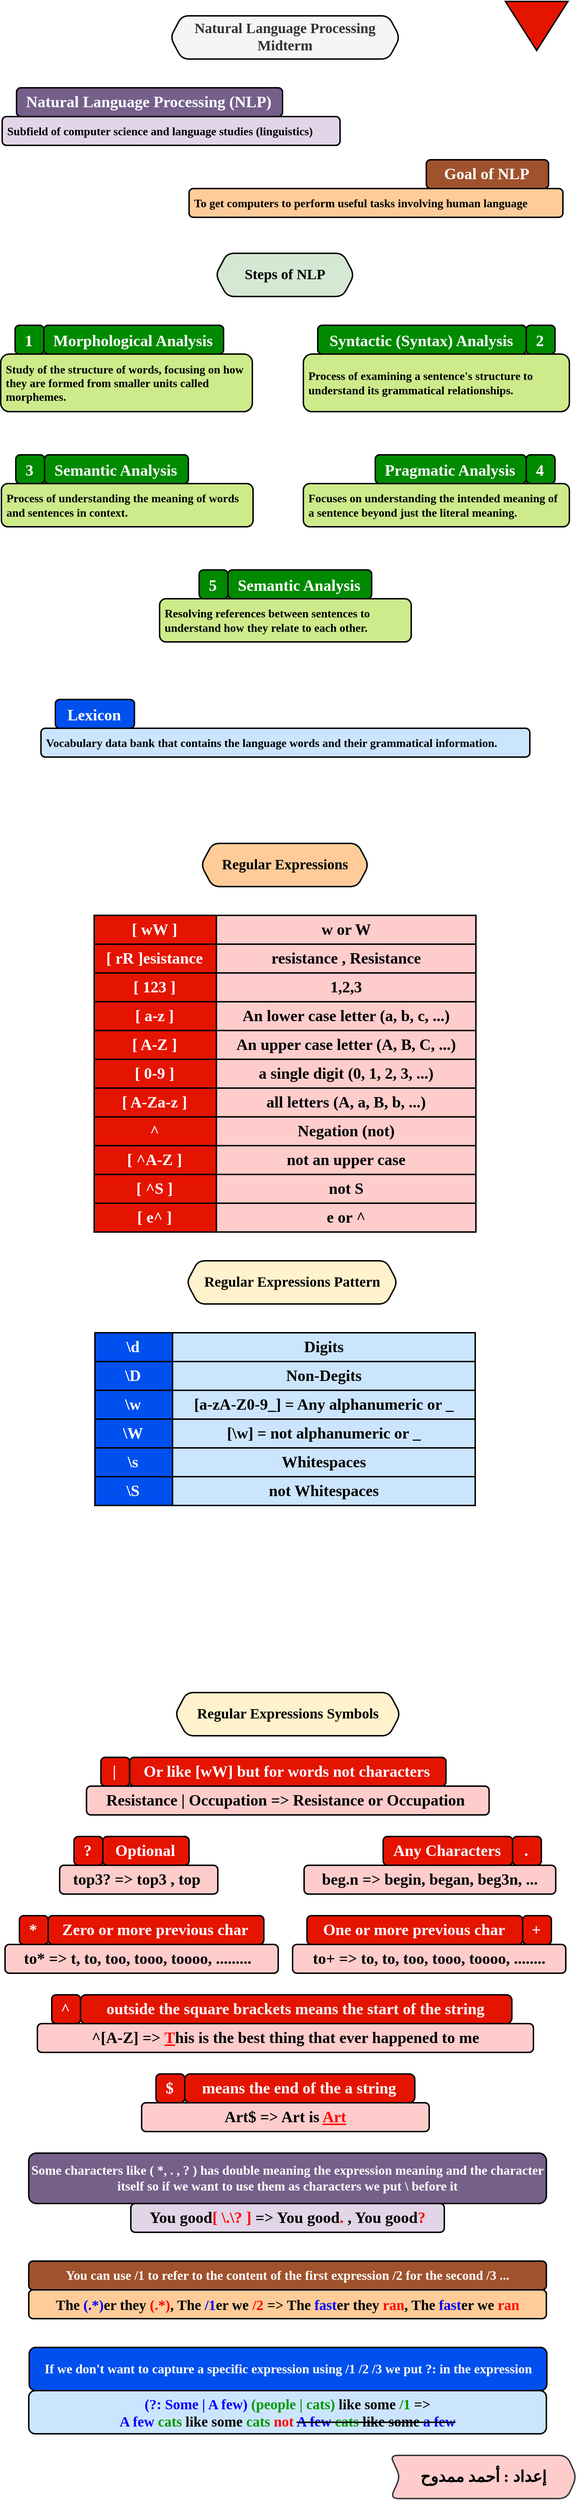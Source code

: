 <mxfile version="24.7.5">
  <diagram name="Page-1" id="H2CSAKvtktDG9g0-fRVA">
    <mxGraphModel dx="1050" dy="638" grid="1" gridSize="10" guides="1" tooltips="1" connect="1" arrows="1" fold="1" page="1" pageScale="1" pageWidth="827" pageHeight="1169" math="1" shadow="0">
      <root>
        <mxCell id="0" />
        <mxCell id="1" parent="0" />
        <mxCell id="0LFpcwXQzsJV74NRomSd-1" value="" style="triangle;whiteSpace=wrap;html=1;dashed=0;direction=south;fillColor=#e51400;fontColor=#ffffff;strokeColor=#000000;strokeWidth=2;fontFamily=Kufam;fontSource=https%3A%2F%2Ffonts.googleapis.com%2Fcss%3Ffamily%3DKufam;verticalAlign=top;spacingTop=5;fontStyle=1;fontSize=16;" parent="1" vertex="1">
          <mxGeometry x="720" y="20" width="87" height="68.13" as="geometry" />
        </mxCell>
        <mxCell id="0LFpcwXQzsJV74NRomSd-2" value="Natural Language Processing Midterm" style="shape=hexagon;perimeter=hexagonPerimeter2;whiteSpace=wrap;fixedSize=1;size=16;fillColor=#f5f5f5;strokeColor=#000000;fontFamily=ADLaM Display;fontSize=20;strokeWidth=2;align=center;spacingLeft=0;spacingBottom=5;fillStyle=hachure;fontStyle=1;rounded=1;fontSource=https%3A%2F%2Ffonts.googleapis.com%2Fcss%3Ffamily%3DADLaM%2BDisplay;fontColor=#333333;" parent="1" vertex="1">
          <mxGeometry x="254" y="40" width="319.32" height="60" as="geometry" />
        </mxCell>
        <mxCell id="0LFpcwXQzsJV74NRomSd-37" value="" style="group" parent="1" vertex="1" connectable="0">
          <mxGeometry x="20" y="140" width="470" height="80" as="geometry" />
        </mxCell>
        <mxCell id="0LFpcwXQzsJV74NRomSd-38" value="Subfield of computer science and language studies (linguistics)" style="rounded=1;whiteSpace=wrap;html=1;hachureGap=4;fontFamily=Mina;strokeWidth=2;fillColor=#e1d5e7;strokeColor=#000000;fontSize=16;fontStyle=1;labelBorderColor=none;textShadow=0;labelBackgroundColor=none;align=left;spacing=7;verticalAlign=middle;" parent="0LFpcwXQzsJV74NRomSd-37" vertex="1">
          <mxGeometry y="40" width="470" height="40" as="geometry" />
        </mxCell>
        <mxCell id="0LFpcwXQzsJV74NRomSd-39" value="Natural Language Processing (NLP)" style="rounded=1;whiteSpace=wrap;html=1;hachureGap=4;fontFamily=Mina;strokeWidth=2;fillColor=#76608a;strokeColor=#000000;fontSize=22;fontStyle=1;labelBorderColor=none;textShadow=0;labelBackgroundColor=none;align=center;spacing=5;verticalAlign=middle;spacingTop=0;spacingRight=2;fontColor=#ffffff;container=0;" parent="0LFpcwXQzsJV74NRomSd-37" vertex="1">
          <mxGeometry x="20" width="370" height="40" as="geometry" />
        </mxCell>
        <mxCell id="0LFpcwXQzsJV74NRomSd-43" value="" style="group;flipH=1;" parent="1" vertex="1" connectable="0">
          <mxGeometry x="280" y="240" width="520" height="80" as="geometry" />
        </mxCell>
        <mxCell id="0LFpcwXQzsJV74NRomSd-44" value="To get computers to perform useful tasks involving human language" style="rounded=1;whiteSpace=wrap;html=1;hachureGap=4;fontFamily=Mina;strokeWidth=2;fillColor=#ffcc99;strokeColor=#000000;fontSize=16;fontStyle=1;labelBorderColor=none;textShadow=0;labelBackgroundColor=none;align=left;spacing=7;verticalAlign=middle;" parent="0LFpcwXQzsJV74NRomSd-43" vertex="1">
          <mxGeometry y="40" width="520" height="40" as="geometry" />
        </mxCell>
        <mxCell id="0LFpcwXQzsJV74NRomSd-45" value="Goal of NLP" style="rounded=1;whiteSpace=wrap;html=1;hachureGap=4;fontFamily=Mina;strokeWidth=2;fillColor=#a0522d;strokeColor=#000000;fontSize=22;fontStyle=1;labelBorderColor=none;textShadow=0;labelBackgroundColor=none;align=center;spacing=5;verticalAlign=middle;spacingTop=0;spacingRight=2;fontColor=#ffffff;container=0;" parent="0LFpcwXQzsJV74NRomSd-43" vertex="1">
          <mxGeometry x="330" width="170" height="40" as="geometry" />
        </mxCell>
        <mxCell id="0LFpcwXQzsJV74NRomSd-46" value="Steps of NLP" style="shape=hexagon;perimeter=hexagonPerimeter2;whiteSpace=wrap;fixedSize=1;size=16;fillColor=#d5e8d4;strokeColor=#000000;fontFamily=ADLaM Display;fontSize=20;strokeWidth=2;align=center;spacingLeft=0;spacingBottom=5;fillStyle=hachure;fontStyle=1;rounded=1;fontSource=https%3A%2F%2Ffonts.googleapis.com%2Fcss%3Ffamily%3DADLaM%2BDisplay;" parent="1" vertex="1">
          <mxGeometry x="317" y="370" width="192.68" height="60" as="geometry" />
        </mxCell>
        <mxCell id="0LFpcwXQzsJV74NRomSd-47" value="}{" style="group" parent="1" vertex="1" connectable="0">
          <mxGeometry x="18" y="470" width="350" height="120" as="geometry" />
        </mxCell>
        <mxCell id="0LFpcwXQzsJV74NRomSd-48" value="Study of the structure of words, focusing on how they are formed from smaller units called morphemes." style="rounded=1;whiteSpace=wrap;html=1;hachureGap=4;fontFamily=Mina;strokeWidth=2;fillColor=#cdeb8b;strokeColor=#000000;fontSize=16;fontStyle=1;labelBorderColor=none;textShadow=0;labelBackgroundColor=none;align=left;spacing=7;verticalAlign=middle;" parent="0LFpcwXQzsJV74NRomSd-47" vertex="1">
          <mxGeometry y="40" width="350" height="80" as="geometry" />
        </mxCell>
        <mxCell id="0LFpcwXQzsJV74NRomSd-49" value="1" style="rounded=1;whiteSpace=wrap;html=1;hachureGap=4;fontFamily=Mina;strokeWidth=2;fillColor=#008a00;strokeColor=#000000;fontSize=22;fontStyle=1;labelBorderColor=none;textShadow=0;labelBackgroundColor=none;align=center;spacing=5;verticalAlign=middle;spacingTop=3;spacingRight=2;fontColor=#ffffff;container=0;" parent="0LFpcwXQzsJV74NRomSd-47" vertex="1">
          <mxGeometry x="20" width="40" height="40" as="geometry" />
        </mxCell>
        <mxCell id="0LFpcwXQzsJV74NRomSd-50" value="Morphological Analysis" style="rounded=1;whiteSpace=wrap;html=1;hachureGap=4;fontFamily=Mina;strokeWidth=2;fillColor=#008a00;strokeColor=#000000;fontSize=22;fontStyle=1;labelBorderColor=none;textShadow=0;labelBackgroundColor=none;align=center;spacing=5;verticalAlign=middle;spacingTop=3;spacingRight=2;fontColor=#ffffff;container=0;" parent="0LFpcwXQzsJV74NRomSd-47" vertex="1">
          <mxGeometry x="60" width="250" height="40" as="geometry" />
        </mxCell>
        <mxCell id="0LFpcwXQzsJV74NRomSd-52" value="" style="group;flipH=1;" parent="1" vertex="1" connectable="0">
          <mxGeometry x="439" y="470" width="370" height="120" as="geometry" />
        </mxCell>
        <mxCell id="0LFpcwXQzsJV74NRomSd-53" value="Process of examining a sentence&#39;s structure to understand its grammatical relationships." style="rounded=1;whiteSpace=wrap;html=1;hachureGap=4;fontFamily=Mina;strokeWidth=2;fillColor=#cdeb8b;strokeColor=#000000;fontSize=16;fontStyle=1;labelBorderColor=none;textShadow=0;labelBackgroundColor=none;align=left;spacing=7;verticalAlign=middle;" parent="0LFpcwXQzsJV74NRomSd-52" vertex="1">
          <mxGeometry y="40" width="370" height="80" as="geometry" />
        </mxCell>
        <mxCell id="0LFpcwXQzsJV74NRomSd-54" value="2" style="rounded=1;whiteSpace=wrap;html=1;hachureGap=4;fontFamily=Mina;strokeWidth=2;fillColor=#008a00;strokeColor=#000000;fontSize=22;fontStyle=1;labelBorderColor=none;textShadow=0;labelBackgroundColor=none;align=center;spacing=5;verticalAlign=middle;spacingTop=3;spacingRight=2;fontColor=#ffffff;container=0;" parent="0LFpcwXQzsJV74NRomSd-52" vertex="1">
          <mxGeometry x="310" width="40" height="40" as="geometry" />
        </mxCell>
        <mxCell id="0LFpcwXQzsJV74NRomSd-55" value="Syntactic (Syntax) Analysis" style="rounded=1;whiteSpace=wrap;html=1;hachureGap=4;fontFamily=Mina;strokeWidth=2;fillColor=#008a00;strokeColor=#000000;fontSize=22;fontStyle=1;labelBorderColor=none;textShadow=0;labelBackgroundColor=none;align=center;spacing=5;verticalAlign=middle;spacingTop=3;spacingRight=2;fontColor=#ffffff;container=0;" parent="0LFpcwXQzsJV74NRomSd-52" vertex="1">
          <mxGeometry x="20" width="290" height="40" as="geometry" />
        </mxCell>
        <mxCell id="0LFpcwXQzsJV74NRomSd-59" value="" style="group" parent="1" vertex="1" connectable="0">
          <mxGeometry x="74" y="990" width="680" height="80" as="geometry" />
        </mxCell>
        <mxCell id="0LFpcwXQzsJV74NRomSd-60" value="Vocabulary data bank that contains the language words and their grammatical information." style="rounded=1;whiteSpace=wrap;html=1;hachureGap=4;fontFamily=Mina;strokeWidth=2;fillColor=#cce5ff;strokeColor=#000000;fontSize=16;fontStyle=1;labelBorderColor=none;textShadow=0;labelBackgroundColor=none;align=left;spacing=7;verticalAlign=middle;" parent="0LFpcwXQzsJV74NRomSd-59" vertex="1">
          <mxGeometry y="40" width="680" height="40" as="geometry" />
        </mxCell>
        <mxCell id="0LFpcwXQzsJV74NRomSd-61" value="Lexicon" style="rounded=1;whiteSpace=wrap;html=1;hachureGap=4;fontFamily=Mina;strokeWidth=2;fillColor=#0050ef;strokeColor=#000000;fontSize=22;fontStyle=1;labelBorderColor=none;textShadow=0;labelBackgroundColor=none;align=center;spacing=5;verticalAlign=middle;spacingTop=3;spacingRight=2;fontColor=#ffffff;container=0;" parent="0LFpcwXQzsJV74NRomSd-59" vertex="1">
          <mxGeometry x="20" width="110" height="40" as="geometry" />
        </mxCell>
        <mxCell id="0LFpcwXQzsJV74NRomSd-63" value="Regular Expressions" style="shape=hexagon;perimeter=hexagonPerimeter2;whiteSpace=wrap;fixedSize=1;size=16;fillColor=#ffcc99;strokeColor=#000000;fontFamily=ADLaM Display;fontSize=20;strokeWidth=2;align=center;spacingLeft=0;spacingBottom=5;fillStyle=hachure;fontStyle=1;rounded=1;fontSource=https%3A%2F%2Ffonts.googleapis.com%2Fcss%3Ffamily%3DADLaM%2BDisplay;" parent="1" vertex="1">
          <mxGeometry x="296.68" y="1190" width="233.32" height="60" as="geometry" />
        </mxCell>
        <mxCell id="0LFpcwXQzsJV74NRomSd-114" value="}{" style="group" parent="1" vertex="1" connectable="0">
          <mxGeometry x="19" y="650" width="350" height="100" as="geometry" />
        </mxCell>
        <mxCell id="0LFpcwXQzsJV74NRomSd-115" value="Process of understanding the meaning of words and sentences in context." style="rounded=1;whiteSpace=wrap;html=1;hachureGap=4;fontFamily=Mina;strokeWidth=2;fillColor=#cdeb8b;strokeColor=#000000;fontSize=16;fontStyle=1;labelBorderColor=none;textShadow=0;labelBackgroundColor=none;align=left;spacing=7;verticalAlign=middle;" parent="0LFpcwXQzsJV74NRomSd-114" vertex="1">
          <mxGeometry y="40" width="350" height="60" as="geometry" />
        </mxCell>
        <mxCell id="0LFpcwXQzsJV74NRomSd-116" value="3" style="rounded=1;whiteSpace=wrap;html=1;hachureGap=4;fontFamily=Mina;strokeWidth=2;fillColor=#008a00;strokeColor=#000000;fontSize=22;fontStyle=1;labelBorderColor=none;textShadow=0;labelBackgroundColor=none;align=center;spacing=5;verticalAlign=middle;spacingTop=3;spacingRight=2;fontColor=#ffffff;container=0;" parent="0LFpcwXQzsJV74NRomSd-114" vertex="1">
          <mxGeometry x="20" width="40" height="40" as="geometry" />
        </mxCell>
        <mxCell id="0LFpcwXQzsJV74NRomSd-117" value="Semantic Analysis" style="rounded=1;whiteSpace=wrap;html=1;hachureGap=4;fontFamily=Mina;strokeWidth=2;fillColor=#008a00;strokeColor=#000000;fontSize=22;fontStyle=1;labelBorderColor=none;textShadow=0;labelBackgroundColor=none;align=center;spacing=5;verticalAlign=middle;spacingTop=3;spacingRight=2;fontColor=#ffffff;container=0;" parent="0LFpcwXQzsJV74NRomSd-114" vertex="1">
          <mxGeometry x="60" width="200" height="40" as="geometry" />
        </mxCell>
        <mxCell id="0LFpcwXQzsJV74NRomSd-118" value="" style="group;flipH=1;" parent="1" vertex="1" connectable="0">
          <mxGeometry x="439" y="650" width="370" height="100" as="geometry" />
        </mxCell>
        <mxCell id="0LFpcwXQzsJV74NRomSd-119" value="Focuses on understanding the intended meaning of a sentence beyond just the literal meaning." style="rounded=1;whiteSpace=wrap;html=1;hachureGap=4;fontFamily=Mina;strokeWidth=2;fillColor=#cdeb8b;strokeColor=#000000;fontSize=16;fontStyle=1;labelBorderColor=none;textShadow=0;labelBackgroundColor=none;align=left;spacing=7;verticalAlign=middle;" parent="0LFpcwXQzsJV74NRomSd-118" vertex="1">
          <mxGeometry y="40" width="370" height="60" as="geometry" />
        </mxCell>
        <mxCell id="0LFpcwXQzsJV74NRomSd-120" value="4" style="rounded=1;whiteSpace=wrap;html=1;hachureGap=4;fontFamily=Mina;strokeWidth=2;fillColor=#008a00;strokeColor=#000000;fontSize=22;fontStyle=1;labelBorderColor=none;textShadow=0;labelBackgroundColor=none;align=center;spacing=5;verticalAlign=middle;spacingTop=3;spacingRight=2;fontColor=#ffffff;container=0;" parent="0LFpcwXQzsJV74NRomSd-118" vertex="1">
          <mxGeometry x="310" width="40" height="40" as="geometry" />
        </mxCell>
        <mxCell id="0LFpcwXQzsJV74NRomSd-121" value="Pragmatic Analysis" style="rounded=1;whiteSpace=wrap;html=1;hachureGap=4;fontFamily=Mina;strokeWidth=2;fillColor=#008a00;strokeColor=#000000;fontSize=22;fontStyle=1;labelBorderColor=none;textShadow=0;labelBackgroundColor=none;align=center;spacing=5;verticalAlign=middle;spacingTop=3;spacingRight=2;fontColor=#ffffff;container=0;" parent="0LFpcwXQzsJV74NRomSd-118" vertex="1">
          <mxGeometry x="100" width="210" height="40" as="geometry" />
        </mxCell>
        <mxCell id="0LFpcwXQzsJV74NRomSd-122" value="}{" style="group" parent="1" vertex="1" connectable="0">
          <mxGeometry x="239" y="810" width="350" height="100" as="geometry" />
        </mxCell>
        <mxCell id="0LFpcwXQzsJV74NRomSd-123" value="Resolving references between sentences to understand how they relate to each other." style="rounded=1;whiteSpace=wrap;html=1;hachureGap=4;fontFamily=Mina;strokeWidth=2;fillColor=#cdeb8b;strokeColor=#000000;fontSize=16;fontStyle=1;labelBorderColor=none;textShadow=0;labelBackgroundColor=none;align=left;spacing=7;verticalAlign=middle;" parent="0LFpcwXQzsJV74NRomSd-122" vertex="1">
          <mxGeometry y="40" width="350" height="60" as="geometry" />
        </mxCell>
        <mxCell id="0LFpcwXQzsJV74NRomSd-124" value="5" style="rounded=1;whiteSpace=wrap;html=1;hachureGap=4;fontFamily=Mina;strokeWidth=2;fillColor=#008a00;strokeColor=#000000;fontSize=22;fontStyle=1;labelBorderColor=none;textShadow=0;labelBackgroundColor=none;align=center;spacing=5;verticalAlign=middle;spacingTop=3;spacingRight=2;fontColor=#ffffff;container=0;" parent="0LFpcwXQzsJV74NRomSd-122" vertex="1">
          <mxGeometry x="55" width="40" height="40" as="geometry" />
        </mxCell>
        <mxCell id="0LFpcwXQzsJV74NRomSd-125" value="Semantic Analysis" style="rounded=1;whiteSpace=wrap;html=1;hachureGap=4;fontFamily=Mina;strokeWidth=2;fillColor=#008a00;strokeColor=#000000;fontSize=22;fontStyle=1;labelBorderColor=none;textShadow=0;labelBackgroundColor=none;align=center;spacing=5;verticalAlign=middle;spacingTop=3;spacingRight=2;fontColor=#ffffff;container=0;" parent="0LFpcwXQzsJV74NRomSd-122" vertex="1">
          <mxGeometry x="95" width="200" height="40" as="geometry" />
        </mxCell>
        <mxCell id="0LFpcwXQzsJV74NRomSd-135" value="" style="group;rounded=1;arcSize=0;" parent="1" vertex="1" connectable="0">
          <mxGeometry x="148" y="1290" width="531" height="440" as="geometry" />
        </mxCell>
        <mxCell id="0LFpcwXQzsJV74NRomSd-66" value="[ wW ]" style="rounded=1;whiteSpace=wrap;html=1;hachureGap=4;fontFamily=Oxanium;strokeWidth=2;fillColor=#e51400;strokeColor=#000000;fontSize=22;fontStyle=1;labelBorderColor=none;textShadow=0;labelBackgroundColor=none;align=center;spacing=5;verticalAlign=middle;spacingTop=0;spacingRight=2;fontColor=#ffffff;container=0;arcSize=0;fontSource=https%3A%2F%2Ffonts.googleapis.com%2Fcss%3Ffamily%3DOxanium;" parent="0LFpcwXQzsJV74NRomSd-135" vertex="1">
          <mxGeometry width="170" height="40" as="geometry" />
        </mxCell>
        <mxCell id="0LFpcwXQzsJV74NRomSd-89" value="[ rR ]esistance" style="rounded=1;whiteSpace=wrap;html=1;hachureGap=4;fontFamily=Oxanium;strokeWidth=2;fillColor=#e51400;strokeColor=#000000;fontSize=22;fontStyle=1;labelBorderColor=none;textShadow=0;labelBackgroundColor=none;align=center;spacing=5;verticalAlign=middle;spacingTop=0;spacingRight=2;fontColor=#ffffff;container=0;arcSize=0;fontSource=https%3A%2F%2Ffonts.googleapis.com%2Fcss%3Ffamily%3DOxanium;" parent="0LFpcwXQzsJV74NRomSd-135" vertex="1">
          <mxGeometry y="40" width="170" height="40" as="geometry" />
        </mxCell>
        <mxCell id="0LFpcwXQzsJV74NRomSd-93" value="[ 123 ]" style="rounded=1;whiteSpace=wrap;html=1;hachureGap=4;fontFamily=Oxanium;strokeWidth=2;fillColor=#e51400;strokeColor=#000000;fontSize=22;fontStyle=1;labelBorderColor=none;textShadow=0;labelBackgroundColor=none;align=center;spacing=5;verticalAlign=middle;spacingTop=0;spacingRight=2;fontColor=#ffffff;container=0;arcSize=0;fontSource=https%3A%2F%2Ffonts.googleapis.com%2Fcss%3Ffamily%3DOxanium;" parent="0LFpcwXQzsJV74NRomSd-135" vertex="1">
          <mxGeometry y="80" width="170" height="40" as="geometry" />
        </mxCell>
        <mxCell id="0LFpcwXQzsJV74NRomSd-96" value="[ A-Z ]" style="rounded=1;whiteSpace=wrap;html=1;hachureGap=4;fontFamily=Oxanium;strokeWidth=2;fillColor=#e51400;strokeColor=#000000;fontSize=22;fontStyle=1;labelBorderColor=none;textShadow=0;labelBackgroundColor=none;align=center;spacing=5;verticalAlign=middle;spacingTop=0;spacingRight=2;fontColor=#ffffff;container=0;arcSize=0;fontSource=https%3A%2F%2Ffonts.googleapis.com%2Fcss%3Ffamily%3DOxanium;" parent="0LFpcwXQzsJV74NRomSd-135" vertex="1">
          <mxGeometry y="160" width="170" height="40" as="geometry" />
        </mxCell>
        <mxCell id="0LFpcwXQzsJV74NRomSd-100" value="[ a-z ]" style="rounded=1;whiteSpace=wrap;html=1;hachureGap=4;fontFamily=Oxanium;strokeWidth=2;fillColor=#e51400;strokeColor=#000000;fontSize=22;fontStyle=1;labelBorderColor=none;textShadow=0;labelBackgroundColor=none;align=center;spacing=5;verticalAlign=middle;spacingTop=0;spacingRight=2;fontColor=#ffffff;container=0;arcSize=0;fontSource=https%3A%2F%2Ffonts.googleapis.com%2Fcss%3Ffamily%3DOxanium;" parent="0LFpcwXQzsJV74NRomSd-135" vertex="1">
          <mxGeometry y="120" width="170" height="40" as="geometry" />
        </mxCell>
        <mxCell id="0LFpcwXQzsJV74NRomSd-103" value="[ 0-9 ]" style="rounded=1;whiteSpace=wrap;html=1;hachureGap=4;fontFamily=Oxanium;strokeWidth=2;fillColor=#e51400;strokeColor=#000000;fontSize=22;fontStyle=1;labelBorderColor=none;textShadow=0;labelBackgroundColor=none;align=center;spacing=5;verticalAlign=middle;spacingTop=0;spacingRight=2;fontColor=#ffffff;container=0;arcSize=0;fontSource=https%3A%2F%2Ffonts.googleapis.com%2Fcss%3Ffamily%3DOxanium;" parent="0LFpcwXQzsJV74NRomSd-135" vertex="1">
          <mxGeometry y="200" width="170" height="40" as="geometry" />
        </mxCell>
        <mxCell id="0LFpcwXQzsJV74NRomSd-108" value="[ A-Za-z ]" style="rounded=1;whiteSpace=wrap;html=1;hachureGap=4;fontFamily=Oxanium;strokeWidth=2;fillColor=#e51400;strokeColor=#000000;fontSize=22;fontStyle=1;labelBorderColor=none;textShadow=0;labelBackgroundColor=none;align=center;spacing=5;verticalAlign=middle;spacingTop=0;spacingRight=2;fontColor=#ffffff;container=0;arcSize=0;fontSource=https%3A%2F%2Ffonts.googleapis.com%2Fcss%3Ffamily%3DOxanium;" parent="0LFpcwXQzsJV74NRomSd-135" vertex="1">
          <mxGeometry y="240" width="170" height="40" as="geometry" />
        </mxCell>
        <mxCell id="0LFpcwXQzsJV74NRomSd-65" value="w or W" style="rounded=1;whiteSpace=wrap;html=1;hachureGap=4;fontFamily=Oxanium;strokeWidth=2;fillColor=#ffcccc;strokeColor=#000000;fontSize=22;fontStyle=1;labelBorderColor=none;textShadow=0;labelBackgroundColor=none;align=center;spacing=7;verticalAlign=middle;arcSize=0;fontSource=https%3A%2F%2Ffonts.googleapis.com%2Fcss%3Ffamily%3DOxanium;horizontal=1;" parent="0LFpcwXQzsJV74NRomSd-135" vertex="1">
          <mxGeometry x="170" width="361" height="40" as="geometry" />
        </mxCell>
        <mxCell id="0LFpcwXQzsJV74NRomSd-88" value="resistance , Resistance" style="rounded=1;whiteSpace=wrap;html=1;hachureGap=4;fontFamily=Oxanium;strokeWidth=2;fillColor=#ffcccc;strokeColor=#000000;fontSize=22;fontStyle=1;labelBorderColor=none;textShadow=0;labelBackgroundColor=none;align=center;spacing=7;verticalAlign=middle;arcSize=0;fontSource=https%3A%2F%2Ffonts.googleapis.com%2Fcss%3Ffamily%3DOxanium;horizontal=1;" parent="0LFpcwXQzsJV74NRomSd-135" vertex="1">
          <mxGeometry x="170" y="40" width="361" height="40" as="geometry" />
        </mxCell>
        <mxCell id="0LFpcwXQzsJV74NRomSd-92" value="1,2,3" style="rounded=1;whiteSpace=wrap;html=1;hachureGap=4;fontFamily=Oxanium;strokeWidth=2;fillColor=#ffcccc;strokeColor=#000000;fontSize=22;fontStyle=1;labelBorderColor=none;textShadow=0;labelBackgroundColor=none;align=center;spacing=7;verticalAlign=middle;arcSize=0;fontSource=https%3A%2F%2Ffonts.googleapis.com%2Fcss%3Ffamily%3DOxanium;horizontal=1;" parent="0LFpcwXQzsJV74NRomSd-135" vertex="1">
          <mxGeometry x="170" y="80" width="361" height="40" as="geometry" />
        </mxCell>
        <mxCell id="0LFpcwXQzsJV74NRomSd-95" value="An upper case letter (A, B, C, ...)" style="rounded=1;whiteSpace=wrap;html=1;hachureGap=4;fontFamily=Oxanium;strokeWidth=2;fillColor=#ffcccc;strokeColor=#000000;fontSize=22;fontStyle=1;labelBorderColor=none;textShadow=0;labelBackgroundColor=none;align=center;spacing=7;verticalAlign=middle;arcSize=0;fontSource=https%3A%2F%2Ffonts.googleapis.com%2Fcss%3Ffamily%3DOxanium;horizontal=1;" parent="0LFpcwXQzsJV74NRomSd-135" vertex="1">
          <mxGeometry x="170" y="160" width="361" height="40" as="geometry" />
        </mxCell>
        <mxCell id="0LFpcwXQzsJV74NRomSd-99" value="An lower case letter (a, b, c, ...)" style="rounded=1;whiteSpace=wrap;html=1;hachureGap=4;fontFamily=Oxanium;strokeWidth=2;fillColor=#ffcccc;strokeColor=#000000;fontSize=22;fontStyle=1;labelBorderColor=none;textShadow=0;labelBackgroundColor=none;align=center;spacing=7;verticalAlign=middle;arcSize=0;fontSource=https%3A%2F%2Ffonts.googleapis.com%2Fcss%3Ffamily%3DOxanium;horizontal=1;" parent="0LFpcwXQzsJV74NRomSd-135" vertex="1">
          <mxGeometry x="170" y="120" width="361" height="40" as="geometry" />
        </mxCell>
        <mxCell id="0LFpcwXQzsJV74NRomSd-102" value="a single digit (0, 1, 2, 3, ...)" style="rounded=1;whiteSpace=wrap;html=1;hachureGap=4;fontFamily=Oxanium;strokeWidth=2;fillColor=#ffcccc;strokeColor=#000000;fontSize=22;fontStyle=1;labelBorderColor=none;textShadow=0;labelBackgroundColor=none;align=center;spacing=7;verticalAlign=middle;arcSize=0;fontSource=https%3A%2F%2Ffonts.googleapis.com%2Fcss%3Ffamily%3DOxanium;horizontal=1;" parent="0LFpcwXQzsJV74NRomSd-135" vertex="1">
          <mxGeometry x="170" y="200" width="361" height="40" as="geometry" />
        </mxCell>
        <mxCell id="0LFpcwXQzsJV74NRomSd-107" value="all letters (A, a, B, b, ...)" style="rounded=1;whiteSpace=wrap;html=1;hachureGap=4;fontFamily=Oxanium;strokeWidth=2;fillColor=#ffcccc;strokeColor=#000000;fontSize=22;fontStyle=1;labelBorderColor=none;textShadow=0;labelBackgroundColor=none;align=center;spacing=7;verticalAlign=middle;arcSize=0;fontSource=https%3A%2F%2Ffonts.googleapis.com%2Fcss%3Ffamily%3DOxanium;horizontal=1;" parent="0LFpcwXQzsJV74NRomSd-135" vertex="1">
          <mxGeometry x="170" y="240" width="361" height="40" as="geometry" />
        </mxCell>
        <mxCell id="0LFpcwXQzsJV74NRomSd-126" value="^" style="rounded=1;whiteSpace=wrap;html=1;hachureGap=4;fontFamily=Oxanium;strokeWidth=2;fillColor=#e51400;strokeColor=#000000;fontSize=22;fontStyle=1;labelBorderColor=none;textShadow=0;labelBackgroundColor=none;align=center;spacing=5;verticalAlign=middle;spacingTop=0;spacingRight=2;fontColor=#ffffff;container=0;arcSize=0;fontSource=https%3A%2F%2Ffonts.googleapis.com%2Fcss%3Ffamily%3DOxanium;" parent="0LFpcwXQzsJV74NRomSd-135" vertex="1">
          <mxGeometry y="280" width="170" height="40" as="geometry" />
        </mxCell>
        <mxCell id="0LFpcwXQzsJV74NRomSd-127" value="Negation (not)" style="rounded=1;whiteSpace=wrap;html=1;hachureGap=4;fontFamily=Oxanium;strokeWidth=2;fillColor=#ffcccc;strokeColor=#000000;fontSize=22;fontStyle=1;labelBorderColor=none;textShadow=0;labelBackgroundColor=none;align=center;spacing=7;verticalAlign=middle;arcSize=0;fontSource=https%3A%2F%2Ffonts.googleapis.com%2Fcss%3Ffamily%3DOxanium;horizontal=1;" parent="0LFpcwXQzsJV74NRomSd-135" vertex="1">
          <mxGeometry x="170" y="280" width="361" height="40" as="geometry" />
        </mxCell>
        <mxCell id="0LFpcwXQzsJV74NRomSd-128" value="[ &lt;font&gt;^&lt;/font&gt;A-Z ]" style="rounded=1;whiteSpace=wrap;html=1;hachureGap=4;fontFamily=Oxanium;strokeWidth=2;fillColor=#e51400;strokeColor=#000000;fontSize=22;fontStyle=1;labelBorderColor=none;textShadow=0;labelBackgroundColor=none;align=center;spacing=5;verticalAlign=middle;spacingTop=0;spacingRight=2;fontColor=#ffffff;container=0;arcSize=0;fontSource=https%3A%2F%2Ffonts.googleapis.com%2Fcss%3Ffamily%3DOxanium;" parent="0LFpcwXQzsJV74NRomSd-135" vertex="1">
          <mxGeometry y="320" width="170" height="40" as="geometry" />
        </mxCell>
        <mxCell id="0LFpcwXQzsJV74NRomSd-129" value="[ ^S ]" style="rounded=1;whiteSpace=wrap;html=1;hachureGap=4;fontFamily=Oxanium;strokeWidth=2;fillColor=#e51400;strokeColor=#000000;fontSize=22;fontStyle=1;labelBorderColor=none;textShadow=0;labelBackgroundColor=none;align=center;spacing=5;verticalAlign=middle;spacingTop=0;spacingRight=2;fontColor=#ffffff;container=0;arcSize=0;fontSource=https%3A%2F%2Ffonts.googleapis.com%2Fcss%3Ffamily%3DOxanium;" parent="0LFpcwXQzsJV74NRomSd-135" vertex="1">
          <mxGeometry y="360" width="170" height="40" as="geometry" />
        </mxCell>
        <mxCell id="0LFpcwXQzsJV74NRomSd-130" value="[ e^ ]" style="rounded=1;whiteSpace=wrap;html=1;hachureGap=4;fontFamily=Oxanium;strokeWidth=2;fillColor=#e51400;strokeColor=#000000;fontSize=22;fontStyle=1;labelBorderColor=none;textShadow=0;labelBackgroundColor=none;align=center;spacing=5;verticalAlign=middle;spacingTop=0;spacingRight=2;fontColor=#ffffff;container=0;arcSize=0;fontSource=https%3A%2F%2Ffonts.googleapis.com%2Fcss%3Ffamily%3DOxanium;" parent="0LFpcwXQzsJV74NRomSd-135" vertex="1">
          <mxGeometry y="400" width="170" height="40" as="geometry" />
        </mxCell>
        <mxCell id="0LFpcwXQzsJV74NRomSd-131" value="not an upper case" style="rounded=1;whiteSpace=wrap;html=1;hachureGap=4;fontFamily=Oxanium;strokeWidth=2;fillColor=#ffcccc;strokeColor=#000000;fontSize=22;fontStyle=1;labelBorderColor=none;textShadow=0;labelBackgroundColor=none;align=center;spacing=7;verticalAlign=middle;arcSize=0;fontSource=https%3A%2F%2Ffonts.googleapis.com%2Fcss%3Ffamily%3DOxanium;horizontal=1;" parent="0LFpcwXQzsJV74NRomSd-135" vertex="1">
          <mxGeometry x="170" y="320" width="361" height="40" as="geometry" />
        </mxCell>
        <mxCell id="0LFpcwXQzsJV74NRomSd-132" value="not S" style="rounded=1;whiteSpace=wrap;html=1;hachureGap=4;fontFamily=Oxanium;strokeWidth=2;fillColor=#ffcccc;strokeColor=#000000;fontSize=22;fontStyle=1;labelBorderColor=none;textShadow=0;labelBackgroundColor=none;align=center;spacing=7;verticalAlign=middle;arcSize=0;fontSource=https%3A%2F%2Ffonts.googleapis.com%2Fcss%3Ffamily%3DOxanium;horizontal=1;" parent="0LFpcwXQzsJV74NRomSd-135" vertex="1">
          <mxGeometry x="170" y="360" width="361" height="40" as="geometry" />
        </mxCell>
        <mxCell id="0LFpcwXQzsJV74NRomSd-133" value="e or ^" style="rounded=1;whiteSpace=wrap;html=1;hachureGap=4;fontFamily=Oxanium;strokeWidth=2;fillColor=#ffcccc;strokeColor=#000000;fontSize=22;fontStyle=1;labelBorderColor=none;textShadow=0;labelBackgroundColor=none;align=center;spacing=7;verticalAlign=middle;arcSize=0;fontSource=https%3A%2F%2Ffonts.googleapis.com%2Fcss%3Ffamily%3DOxanium;horizontal=1;" parent="0LFpcwXQzsJV74NRomSd-135" vertex="1">
          <mxGeometry x="170" y="400" width="361" height="40" as="geometry" />
        </mxCell>
        <mxCell id="0LFpcwXQzsJV74NRomSd-137" value="Regular Expressions Pattern" style="shape=hexagon;perimeter=hexagonPerimeter2;whiteSpace=wrap;fixedSize=1;size=16;fillColor=#fff2cc;strokeColor=#000000;fontFamily=ADLaM Display;fontSize=20;strokeWidth=2;align=center;spacingLeft=0;spacingBottom=5;fillStyle=hachure;fontStyle=1;rounded=1;fontSource=https%3A%2F%2Ffonts.googleapis.com%2Fcss%3Ffamily%3DADLaM%2BDisplay;" parent="1" vertex="1">
          <mxGeometry x="276.68" y="1770" width="293.32" height="60" as="geometry" />
        </mxCell>
        <mxCell id="0LFpcwXQzsJV74NRomSd-163" value="" style="group" parent="1" vertex="1" connectable="0">
          <mxGeometry x="149" y="1870" width="529" height="240" as="geometry" />
        </mxCell>
        <mxCell id="0LFpcwXQzsJV74NRomSd-161" value="" style="group" parent="0LFpcwXQzsJV74NRomSd-163" vertex="1" connectable="0">
          <mxGeometry width="108" height="240" as="geometry" />
        </mxCell>
        <mxCell id="0LFpcwXQzsJV74NRomSd-139" value="\d" style="rounded=1;whiteSpace=wrap;html=1;hachureGap=4;fontFamily=Oxanium;strokeWidth=2;fillColor=#0050ef;strokeColor=#000000;fontSize=22;fontStyle=1;labelBorderColor=none;textShadow=0;labelBackgroundColor=none;align=center;spacing=5;verticalAlign=middle;spacingTop=0;spacingRight=2;fontColor=#ffffff;container=0;arcSize=0;fontSource=https%3A%2F%2Ffonts.googleapis.com%2Fcss%3Ffamily%3DOxanium;" parent="0LFpcwXQzsJV74NRomSd-161" vertex="1">
          <mxGeometry width="108" height="40" as="geometry" />
        </mxCell>
        <mxCell id="0LFpcwXQzsJV74NRomSd-140" value="\D" style="rounded=1;whiteSpace=wrap;html=1;hachureGap=4;fontFamily=Oxanium;strokeWidth=2;fillColor=#0050ef;strokeColor=#000000;fontSize=22;fontStyle=1;labelBorderColor=none;textShadow=0;labelBackgroundColor=none;align=center;spacing=5;verticalAlign=middle;spacingTop=0;spacingRight=2;fontColor=#ffffff;container=0;arcSize=0;fontSource=https%3A%2F%2Ffonts.googleapis.com%2Fcss%3Ffamily%3DOxanium;" parent="0LFpcwXQzsJV74NRomSd-161" vertex="1">
          <mxGeometry y="40" width="108" height="40" as="geometry" />
        </mxCell>
        <mxCell id="0LFpcwXQzsJV74NRomSd-141" value="\w" style="rounded=1;whiteSpace=wrap;html=1;hachureGap=4;fontFamily=Oxanium;strokeWidth=2;fillColor=#0050ef;strokeColor=#000000;fontSize=22;fontStyle=1;labelBorderColor=none;textShadow=0;labelBackgroundColor=none;align=center;spacing=5;verticalAlign=middle;spacingTop=0;spacingRight=2;fontColor=#ffffff;container=0;arcSize=0;fontSource=https%3A%2F%2Ffonts.googleapis.com%2Fcss%3Ffamily%3DOxanium;" parent="0LFpcwXQzsJV74NRomSd-161" vertex="1">
          <mxGeometry y="80" width="108" height="40" as="geometry" />
        </mxCell>
        <mxCell id="0LFpcwXQzsJV74NRomSd-142" value="\s" style="rounded=1;whiteSpace=wrap;html=1;hachureGap=4;fontFamily=Oxanium;strokeWidth=2;fillColor=#0050ef;strokeColor=#000000;fontSize=22;fontStyle=1;labelBorderColor=none;textShadow=0;labelBackgroundColor=none;align=center;spacing=5;verticalAlign=middle;spacingTop=0;spacingRight=2;fontColor=#ffffff;container=0;arcSize=0;fontSource=https%3A%2F%2Ffonts.googleapis.com%2Fcss%3Ffamily%3DOxanium;" parent="0LFpcwXQzsJV74NRomSd-161" vertex="1">
          <mxGeometry y="160" width="108" height="40" as="geometry" />
        </mxCell>
        <mxCell id="0LFpcwXQzsJV74NRomSd-143" value="\W" style="rounded=1;whiteSpace=wrap;html=1;hachureGap=4;fontFamily=Oxanium;strokeWidth=2;fillColor=#0050ef;strokeColor=#000000;fontSize=22;fontStyle=1;labelBorderColor=none;textShadow=0;labelBackgroundColor=none;align=center;spacing=5;verticalAlign=middle;spacingTop=0;spacingRight=2;fontColor=#ffffff;container=0;arcSize=0;fontSource=https%3A%2F%2Ffonts.googleapis.com%2Fcss%3Ffamily%3DOxanium;" parent="0LFpcwXQzsJV74NRomSd-161" vertex="1">
          <mxGeometry y="120" width="108" height="40" as="geometry" />
        </mxCell>
        <mxCell id="0LFpcwXQzsJV74NRomSd-144" value="\S" style="rounded=1;whiteSpace=wrap;html=1;hachureGap=4;fontFamily=Oxanium;strokeWidth=2;fillColor=#0050ef;strokeColor=#000000;fontSize=22;fontStyle=1;labelBorderColor=none;textShadow=0;labelBackgroundColor=none;align=center;spacing=5;verticalAlign=middle;spacingTop=0;spacingRight=2;fontColor=#ffffff;container=0;arcSize=0;fontSource=https%3A%2F%2Ffonts.googleapis.com%2Fcss%3Ffamily%3DOxanium;" parent="0LFpcwXQzsJV74NRomSd-161" vertex="1">
          <mxGeometry y="200" width="108" height="40" as="geometry" />
        </mxCell>
        <mxCell id="0LFpcwXQzsJV74NRomSd-162" value="" style="group" parent="0LFpcwXQzsJV74NRomSd-163" vertex="1" connectable="0">
          <mxGeometry x="108" width="421" height="240" as="geometry" />
        </mxCell>
        <mxCell id="0LFpcwXQzsJV74NRomSd-146" value="Digits" style="rounded=1;whiteSpace=wrap;html=1;hachureGap=4;fontFamily=Oxanium;strokeWidth=2;fillColor=#cce5ff;strokeColor=#000000;fontSize=22;fontStyle=1;labelBorderColor=none;textShadow=0;labelBackgroundColor=none;align=center;spacing=7;verticalAlign=middle;arcSize=0;fontSource=https%3A%2F%2Ffonts.googleapis.com%2Fcss%3Ffamily%3DOxanium;horizontal=1;" parent="0LFpcwXQzsJV74NRomSd-162" vertex="1">
          <mxGeometry width="421.0" height="40" as="geometry" />
        </mxCell>
        <mxCell id="0LFpcwXQzsJV74NRomSd-147" value="Non-Degits" style="rounded=1;whiteSpace=wrap;html=1;hachureGap=4;fontFamily=Oxanium;strokeWidth=2;fillColor=#cce5ff;strokeColor=#000000;fontSize=22;fontStyle=1;labelBorderColor=none;textShadow=0;labelBackgroundColor=none;align=center;spacing=7;verticalAlign=middle;arcSize=0;fontSource=https%3A%2F%2Ffonts.googleapis.com%2Fcss%3Ffamily%3DOxanium;horizontal=1;" parent="0LFpcwXQzsJV74NRomSd-162" vertex="1">
          <mxGeometry y="40" width="421.0" height="40" as="geometry" />
        </mxCell>
        <mxCell id="0LFpcwXQzsJV74NRomSd-148" value="[a-zA-Z0-9_] = Any alphanumeric or _" style="rounded=1;whiteSpace=wrap;html=1;hachureGap=4;fontFamily=Oxanium;strokeWidth=2;fillColor=#cce5ff;strokeColor=#000000;fontSize=22;fontStyle=1;labelBorderColor=none;textShadow=0;labelBackgroundColor=none;align=center;spacing=7;verticalAlign=middle;arcSize=0;fontSource=https%3A%2F%2Ffonts.googleapis.com%2Fcss%3Ffamily%3DOxanium;horizontal=1;" parent="0LFpcwXQzsJV74NRomSd-162" vertex="1">
          <mxGeometry y="80" width="421.0" height="40" as="geometry" />
        </mxCell>
        <mxCell id="0LFpcwXQzsJV74NRomSd-149" value="Whitespaces" style="rounded=1;whiteSpace=wrap;html=1;hachureGap=4;fontFamily=Oxanium;strokeWidth=2;fillColor=#cce5ff;strokeColor=#000000;fontSize=22;fontStyle=1;labelBorderColor=none;textShadow=0;labelBackgroundColor=none;align=center;spacing=7;verticalAlign=middle;arcSize=0;fontSource=https%3A%2F%2Ffonts.googleapis.com%2Fcss%3Ffamily%3DOxanium;horizontal=1;" parent="0LFpcwXQzsJV74NRomSd-162" vertex="1">
          <mxGeometry y="160" width="421.0" height="40" as="geometry" />
        </mxCell>
        <mxCell id="0LFpcwXQzsJV74NRomSd-150" value="[\w] = not alphanumeric or _" style="rounded=1;whiteSpace=wrap;html=1;hachureGap=4;fontFamily=Oxanium;strokeWidth=2;fillColor=#cce5ff;strokeColor=#000000;fontSize=22;fontStyle=1;labelBorderColor=none;textShadow=0;labelBackgroundColor=none;align=center;spacing=7;verticalAlign=middle;arcSize=0;fontSource=https%3A%2F%2Ffonts.googleapis.com%2Fcss%3Ffamily%3DOxanium;horizontal=1;" parent="0LFpcwXQzsJV74NRomSd-162" vertex="1">
          <mxGeometry y="120" width="421.0" height="40" as="geometry" />
        </mxCell>
        <mxCell id="0LFpcwXQzsJV74NRomSd-151" value="not Whitespaces" style="rounded=1;whiteSpace=wrap;html=1;hachureGap=4;fontFamily=Oxanium;strokeWidth=2;fillColor=#cce5ff;strokeColor=#000000;fontSize=22;fontStyle=1;labelBorderColor=none;textShadow=0;labelBackgroundColor=none;align=center;spacing=7;verticalAlign=middle;arcSize=0;fontSource=https%3A%2F%2Ffonts.googleapis.com%2Fcss%3Ffamily%3DOxanium;horizontal=1;" parent="0LFpcwXQzsJV74NRomSd-162" vertex="1">
          <mxGeometry y="200" width="421.0" height="40" as="geometry" />
        </mxCell>
        <mxCell id="s9oMaEMY_cacr7bRn5Ck-16" value="Regular Expressions Symbols" style="shape=hexagon;perimeter=hexagonPerimeter2;whiteSpace=wrap;fixedSize=1;size=16;fillColor=#fff2cc;strokeColor=#000000;fontFamily=ADLaM Display;fontSize=20;strokeWidth=2;align=center;spacingLeft=0;spacingBottom=5;fillStyle=hachure;fontStyle=1;rounded=1;fontSource=https%3A%2F%2Ffonts.googleapis.com%2Fcss%3Ffamily%3DADLaM%2BDisplay;" parent="1" vertex="1">
          <mxGeometry x="260.68" y="2370" width="313.32" height="60" as="geometry" />
        </mxCell>
        <mxCell id="-hatxJrKLocy_wLJWjiz-1" value="" style="group" parent="1" vertex="1" connectable="0">
          <mxGeometry x="137.34" y="2460" width="560" height="80" as="geometry" />
        </mxCell>
        <mxCell id="s9oMaEMY_cacr7bRn5Ck-18" value="Resistance | Occupation =&amp;gt; Resistance&amp;nbsp;or Occupation&amp;nbsp;" style="rounded=1;whiteSpace=wrap;html=1;hachureGap=4;fontFamily=Oxanium;strokeWidth=2;fillColor=#ffcccc;strokeColor=#000000;fontSize=22;fontStyle=1;labelBorderColor=none;textShadow=0;labelBackgroundColor=none;align=center;spacing=7;verticalAlign=middle;fontSource=https%3A%2F%2Ffonts.googleapis.com%2Fcss%3Ffamily%3DOxanium;" parent="-hatxJrKLocy_wLJWjiz-1" vertex="1">
          <mxGeometry y="40" width="560" height="40" as="geometry" />
        </mxCell>
        <mxCell id="s9oMaEMY_cacr7bRn5Ck-19" value="|" style="rounded=1;whiteSpace=wrap;html=1;hachureGap=4;fontFamily=Oxanium;strokeWidth=2;fillColor=#e51400;strokeColor=#000000;fontSize=22;fontStyle=1;labelBorderColor=none;textShadow=0;labelBackgroundColor=none;align=center;spacing=5;verticalAlign=middle;spacingTop=0;spacingRight=2;fontColor=#ffffff;container=0;fontSource=https%3A%2F%2Ffonts.googleapis.com%2Fcss%3Ffamily%3DOxanium;" parent="-hatxJrKLocy_wLJWjiz-1" vertex="1">
          <mxGeometry x="20" width="40" height="40" as="geometry" />
        </mxCell>
        <mxCell id="s9oMaEMY_cacr7bRn5Ck-20" value="Or like [wW] but for words not characters" style="rounded=1;whiteSpace=wrap;html=1;hachureGap=4;fontFamily=Oxanium;strokeWidth=2;fillColor=#e51400;strokeColor=#000000;fontSize=22;fontStyle=1;labelBorderColor=none;textShadow=0;labelBackgroundColor=none;align=center;spacing=5;verticalAlign=middle;spacingTop=0;spacingRight=2;fontColor=#ffffff;container=0;fontSource=https%3A%2F%2Ffonts.googleapis.com%2Fcss%3Ffamily%3DOxanium;" parent="-hatxJrKLocy_wLJWjiz-1" vertex="1">
          <mxGeometry x="60" width="440" height="40" as="geometry" />
        </mxCell>
        <mxCell id="-hatxJrKLocy_wLJWjiz-6" value="" style="group;flipH=1;" parent="1" vertex="1" connectable="0">
          <mxGeometry x="440" y="2570" width="350" height="80" as="geometry" />
        </mxCell>
        <mxCell id="-hatxJrKLocy_wLJWjiz-7" value="beg.n =&amp;gt; begin, began, beg3n, ..." style="rounded=1;whiteSpace=wrap;html=1;hachureGap=4;fontFamily=Oxanium;strokeWidth=2;fillColor=#ffcccc;strokeColor=#000000;fontSize=22;fontStyle=1;labelBorderColor=none;textShadow=0;labelBackgroundColor=none;align=center;spacing=7;verticalAlign=middle;fontSource=https%3A%2F%2Ffonts.googleapis.com%2Fcss%3Ffamily%3DOxanium;" parent="-hatxJrKLocy_wLJWjiz-6" vertex="1">
          <mxGeometry y="40" width="350" height="40" as="geometry" />
        </mxCell>
        <mxCell id="-hatxJrKLocy_wLJWjiz-8" value="." style="rounded=1;whiteSpace=wrap;html=1;hachureGap=4;fontFamily=Oxanium;strokeWidth=2;fillColor=#e51400;strokeColor=#000000;fontSize=22;fontStyle=1;labelBorderColor=none;textShadow=0;labelBackgroundColor=none;align=center;spacing=5;verticalAlign=middle;spacingTop=0;spacingRight=2;fontColor=#ffffff;container=0;fontSource=https%3A%2F%2Ffonts.googleapis.com%2Fcss%3Ffamily%3DOxanium;" parent="-hatxJrKLocy_wLJWjiz-6" vertex="1">
          <mxGeometry x="290" width="40" height="40" as="geometry" />
        </mxCell>
        <mxCell id="-hatxJrKLocy_wLJWjiz-9" value="Any Characters" style="rounded=1;whiteSpace=wrap;html=1;hachureGap=4;fontFamily=Oxanium;strokeWidth=2;fillColor=#e51400;strokeColor=#000000;fontSize=22;fontStyle=1;labelBorderColor=none;textShadow=0;labelBackgroundColor=none;align=center;spacing=5;verticalAlign=middle;spacingTop=0;spacingRight=2;fontColor=#ffffff;container=0;fontSource=https%3A%2F%2Ffonts.googleapis.com%2Fcss%3Ffamily%3DOxanium;" parent="-hatxJrKLocy_wLJWjiz-6" vertex="1">
          <mxGeometry x="110" width="180" height="40" as="geometry" />
        </mxCell>
        <mxCell id="-hatxJrKLocy_wLJWjiz-10" value="" style="group" parent="1" vertex="1" connectable="0">
          <mxGeometry x="100" y="2570" width="220" height="80" as="geometry" />
        </mxCell>
        <mxCell id="-hatxJrKLocy_wLJWjiz-11" value="top3? =&amp;gt; top3 , top&amp;nbsp;" style="rounded=1;whiteSpace=wrap;html=1;hachureGap=4;fontFamily=Oxanium;strokeWidth=2;fillColor=#ffcccc;strokeColor=#000000;fontSize=22;fontStyle=1;labelBorderColor=none;textShadow=0;labelBackgroundColor=none;align=center;spacing=7;verticalAlign=middle;fontSource=https%3A%2F%2Ffonts.googleapis.com%2Fcss%3Ffamily%3DOxanium;" parent="-hatxJrKLocy_wLJWjiz-10" vertex="1">
          <mxGeometry y="40" width="220" height="40" as="geometry" />
        </mxCell>
        <mxCell id="-hatxJrKLocy_wLJWjiz-12" value="?" style="rounded=1;whiteSpace=wrap;html=1;hachureGap=4;fontFamily=Oxanium;strokeWidth=2;fillColor=#e51400;strokeColor=#000000;fontSize=22;fontStyle=1;labelBorderColor=none;textShadow=0;labelBackgroundColor=none;align=center;spacing=5;verticalAlign=middle;spacingTop=0;spacingRight=2;fontColor=#ffffff;container=0;fontSource=https%3A%2F%2Ffonts.googleapis.com%2Fcss%3Ffamily%3DOxanium;" parent="-hatxJrKLocy_wLJWjiz-10" vertex="1">
          <mxGeometry x="20" width="40" height="40" as="geometry" />
        </mxCell>
        <mxCell id="-hatxJrKLocy_wLJWjiz-13" value="Optional" style="rounded=1;whiteSpace=wrap;html=1;hachureGap=4;fontFamily=Oxanium;strokeWidth=2;fillColor=#e51400;strokeColor=#000000;fontSize=22;fontStyle=1;labelBorderColor=none;textShadow=0;labelBackgroundColor=none;align=center;spacing=5;verticalAlign=middle;spacingTop=0;spacingRight=2;fontColor=#ffffff;container=0;fontSource=https%3A%2F%2Ffonts.googleapis.com%2Fcss%3Ffamily%3DOxanium;" parent="-hatxJrKLocy_wLJWjiz-10" vertex="1">
          <mxGeometry x="60" width="120" height="40" as="geometry" />
        </mxCell>
        <mxCell id="-hatxJrKLocy_wLJWjiz-14" value="" style="group" parent="1" vertex="1" connectable="0">
          <mxGeometry x="24" y="2680" width="380" height="80" as="geometry" />
        </mxCell>
        <mxCell id="-hatxJrKLocy_wLJWjiz-15" value="to* =&amp;gt; t, to, too, tooo, toooo, .........&amp;nbsp;&amp;nbsp;" style="rounded=1;whiteSpace=wrap;html=1;hachureGap=4;fontFamily=Oxanium;strokeWidth=2;fillColor=#ffcccc;strokeColor=#000000;fontSize=22;fontStyle=1;labelBorderColor=none;textShadow=0;labelBackgroundColor=none;align=center;spacing=7;verticalAlign=middle;fontSource=https%3A%2F%2Ffonts.googleapis.com%2Fcss%3Ffamily%3DOxanium;" parent="-hatxJrKLocy_wLJWjiz-14" vertex="1">
          <mxGeometry y="40" width="380" height="40" as="geometry" />
        </mxCell>
        <mxCell id="-hatxJrKLocy_wLJWjiz-16" value="*" style="rounded=1;whiteSpace=wrap;html=1;hachureGap=4;fontFamily=Oxanium;strokeWidth=2;fillColor=#e51400;strokeColor=#000000;fontSize=22;fontStyle=1;labelBorderColor=none;textShadow=0;labelBackgroundColor=none;align=center;spacing=5;verticalAlign=middle;spacingTop=0;spacingRight=2;fontColor=#ffffff;container=0;fontSource=https%3A%2F%2Ffonts.googleapis.com%2Fcss%3Ffamily%3DOxanium;" parent="-hatxJrKLocy_wLJWjiz-14" vertex="1">
          <mxGeometry x="20" width="40" height="40" as="geometry" />
        </mxCell>
        <mxCell id="-hatxJrKLocy_wLJWjiz-17" value="Zero or more previous char" style="rounded=1;whiteSpace=wrap;html=1;hachureGap=4;fontFamily=Oxanium;strokeWidth=2;fillColor=#e51400;strokeColor=#000000;fontSize=22;fontStyle=1;labelBorderColor=none;textShadow=0;labelBackgroundColor=none;align=center;spacing=5;verticalAlign=middle;spacingTop=0;spacingRight=2;fontColor=#ffffff;container=0;fontSource=https%3A%2F%2Ffonts.googleapis.com%2Fcss%3Ffamily%3DOxanium;" parent="-hatxJrKLocy_wLJWjiz-14" vertex="1">
          <mxGeometry x="60" width="300" height="40" as="geometry" />
        </mxCell>
        <mxCell id="-hatxJrKLocy_wLJWjiz-18" value="" style="group;flipH=1;" parent="1" vertex="1" connectable="0">
          <mxGeometry x="424" y="2680" width="380" height="80" as="geometry" />
        </mxCell>
        <mxCell id="-hatxJrKLocy_wLJWjiz-19" value="to+ =&amp;gt; to, to, too, tooo, toooo, ........" style="rounded=1;whiteSpace=wrap;html=1;hachureGap=4;fontFamily=Oxanium;strokeWidth=2;fillColor=#ffcccc;strokeColor=#000000;fontSize=22;fontStyle=1;labelBorderColor=none;textShadow=0;labelBackgroundColor=none;align=center;spacing=7;verticalAlign=middle;fontSource=https%3A%2F%2Ffonts.googleapis.com%2Fcss%3Ffamily%3DOxanium;" parent="-hatxJrKLocy_wLJWjiz-18" vertex="1">
          <mxGeometry y="40" width="380" height="40" as="geometry" />
        </mxCell>
        <mxCell id="-hatxJrKLocy_wLJWjiz-20" value="+" style="rounded=1;whiteSpace=wrap;html=1;hachureGap=4;fontFamily=Oxanium;strokeWidth=2;fillColor=#e51400;strokeColor=#000000;fontSize=22;fontStyle=1;labelBorderColor=none;textShadow=0;labelBackgroundColor=none;align=center;spacing=5;verticalAlign=middle;spacingTop=0;spacingRight=2;fontColor=#ffffff;container=0;fontSource=https%3A%2F%2Ffonts.googleapis.com%2Fcss%3Ffamily%3DOxanium;" parent="-hatxJrKLocy_wLJWjiz-18" vertex="1">
          <mxGeometry x="320" width="40" height="40" as="geometry" />
        </mxCell>
        <mxCell id="-hatxJrKLocy_wLJWjiz-21" value="One or more previous char" style="rounded=1;whiteSpace=wrap;html=1;hachureGap=4;fontFamily=Oxanium;strokeWidth=2;fillColor=#e51400;strokeColor=#000000;fontSize=22;fontStyle=1;labelBorderColor=none;textShadow=0;labelBackgroundColor=none;align=center;spacing=5;verticalAlign=middle;spacingTop=0;spacingRight=2;fontColor=#ffffff;container=0;fontSource=https%3A%2F%2Ffonts.googleapis.com%2Fcss%3Ffamily%3DOxanium;" parent="-hatxJrKLocy_wLJWjiz-18" vertex="1">
          <mxGeometry x="20" width="300" height="40" as="geometry" />
        </mxCell>
        <mxCell id="-hatxJrKLocy_wLJWjiz-22" value="" style="group" parent="1" vertex="1" connectable="0">
          <mxGeometry x="69" y="2790" width="690" height="80" as="geometry" />
        </mxCell>
        <mxCell id="-hatxJrKLocy_wLJWjiz-24" value="^" style="rounded=1;whiteSpace=wrap;html=1;hachureGap=4;fontFamily=Oxanium;strokeWidth=2;fillColor=#e51400;strokeColor=#000000;fontSize=22;fontStyle=1;labelBorderColor=none;textShadow=0;labelBackgroundColor=none;align=center;spacing=5;verticalAlign=middle;spacingTop=0;spacingRight=2;fontColor=#ffffff;container=0;fontSource=https%3A%2F%2Ffonts.googleapis.com%2Fcss%3Ffamily%3DOxanium;" parent="-hatxJrKLocy_wLJWjiz-22" vertex="1">
          <mxGeometry x="20" width="40" height="40" as="geometry" />
        </mxCell>
        <mxCell id="-hatxJrKLocy_wLJWjiz-25" value="outside the square brackets means the start of the string" style="rounded=1;whiteSpace=wrap;html=1;hachureGap=4;fontFamily=Oxanium;strokeWidth=2;fillColor=#e51400;strokeColor=#000000;fontSize=22;fontStyle=1;labelBorderColor=none;textShadow=0;labelBackgroundColor=none;align=center;spacing=5;verticalAlign=middle;spacingTop=0;spacingRight=2;fontColor=#ffffff;container=0;fontSource=https%3A%2F%2Ffonts.googleapis.com%2Fcss%3Ffamily%3DOxanium;arcSize=19;" parent="-hatxJrKLocy_wLJWjiz-22" vertex="1">
          <mxGeometry x="60" width="600" height="40" as="geometry" />
        </mxCell>
        <mxCell id="-hatxJrKLocy_wLJWjiz-23" value="^[A-Z] =&amp;gt;&amp;nbsp;&lt;font style=&quot;&quot; color=&quot;#ff0000&quot;&gt;&lt;u&gt;T&lt;/u&gt;&lt;/font&gt;his is the best thing that ever happened to me" style="rounded=1;whiteSpace=wrap;html=1;hachureGap=4;fontFamily=Oxanium;strokeWidth=2;fillColor=#ffcccc;strokeColor=#000000;fontSize=22;fontStyle=1;labelBorderColor=none;textShadow=0;labelBackgroundColor=none;align=center;spacing=7;verticalAlign=middle;fontSource=https%3A%2F%2Ffonts.googleapis.com%2Fcss%3Ffamily%3DOxanium;" parent="-hatxJrKLocy_wLJWjiz-22" vertex="1">
          <mxGeometry y="40" width="690" height="40" as="geometry" />
        </mxCell>
        <mxCell id="-hatxJrKLocy_wLJWjiz-26" value="" style="group" parent="1" vertex="1" connectable="0">
          <mxGeometry x="214" y="2900" width="400" height="80" as="geometry" />
        </mxCell>
        <mxCell id="-hatxJrKLocy_wLJWjiz-27" value="$" style="rounded=1;whiteSpace=wrap;html=1;hachureGap=4;fontFamily=Oxanium;strokeWidth=2;fillColor=#e51400;strokeColor=#000000;fontSize=22;fontStyle=1;labelBorderColor=none;textShadow=0;labelBackgroundColor=none;align=center;spacing=5;verticalAlign=middle;spacingTop=0;spacingRight=2;fontColor=#ffffff;container=0;fontSource=https%3A%2F%2Ffonts.googleapis.com%2Fcss%3Ffamily%3DOxanium;" parent="-hatxJrKLocy_wLJWjiz-26" vertex="1">
          <mxGeometry x="20" width="40" height="40" as="geometry" />
        </mxCell>
        <mxCell id="-hatxJrKLocy_wLJWjiz-28" value="means the end of the a string" style="rounded=1;whiteSpace=wrap;html=1;hachureGap=4;fontFamily=Oxanium;strokeWidth=2;fillColor=#e51400;strokeColor=#000000;fontSize=22;fontStyle=1;labelBorderColor=none;textShadow=0;labelBackgroundColor=none;align=center;spacing=5;verticalAlign=middle;spacingTop=0;spacingRight=2;fontColor=#ffffff;container=0;fontSource=https%3A%2F%2Ffonts.googleapis.com%2Fcss%3Ffamily%3DOxanium;arcSize=19;" parent="-hatxJrKLocy_wLJWjiz-26" vertex="1">
          <mxGeometry x="60" width="320" height="40" as="geometry" />
        </mxCell>
        <mxCell id="-hatxJrKLocy_wLJWjiz-29" value="Art$ =&amp;gt; Art is &lt;font color=&quot;#ff0000&quot;&gt;&lt;u&gt;Art&lt;/u&gt;&lt;/font&gt;" style="rounded=1;whiteSpace=wrap;html=1;hachureGap=4;fontFamily=Oxanium;strokeWidth=2;fillColor=#ffcccc;strokeColor=#000000;fontSize=22;fontStyle=1;labelBorderColor=none;textShadow=0;labelBackgroundColor=none;align=center;spacing=7;verticalAlign=middle;fontSource=https%3A%2F%2Ffonts.googleapis.com%2Fcss%3Ffamily%3DOxanium;" parent="-hatxJrKLocy_wLJWjiz-26" vertex="1">
          <mxGeometry y="40" width="400" height="40" as="geometry" />
        </mxCell>
        <mxCell id="-hatxJrKLocy_wLJWjiz-30" value="&lt;b&gt;Some characters like ( *, . , ? ) has double meaning the expression meaning and the character itself so if we want to use them as characters we put \ before it&lt;/b&gt;" style="rounded=1;whiteSpace=wrap;html=1;strokeWidth=2;fillColor=#76608a;strokeColor=#000000;fontFamily=Oxanium;fontSize=18;fontSource=https%3A%2F%2Ffonts.googleapis.com%2Fcss%3Ffamily%3DOxanium;fontColor=#ffffff;" parent="1" vertex="1">
          <mxGeometry x="57.01" y="3010" width="720" height="70" as="geometry" />
        </mxCell>
        <mxCell id="-hatxJrKLocy_wLJWjiz-31" value="You good&lt;font color=&quot;#ff0000&quot;&gt;[ \.\? ]&lt;/font&gt; =&amp;gt; You good&lt;font color=&quot;#ff0000&quot;&gt;.&lt;/font&gt; , You good&lt;font color=&quot;#ff0000&quot;&gt;?&lt;/font&gt;" style="rounded=1;whiteSpace=wrap;html=1;hachureGap=4;fontFamily=Oxanium;strokeWidth=2;fillColor=#e1d5e7;strokeColor=#000000;fontSize=22;fontStyle=1;labelBorderColor=none;textShadow=0;labelBackgroundColor=none;align=center;spacing=7;verticalAlign=middle;fontSource=https%3A%2F%2Ffonts.googleapis.com%2Fcss%3Ffamily%3DOxanium;" parent="1" vertex="1">
          <mxGeometry x="199.01" y="3080" width="436" height="40" as="geometry" />
        </mxCell>
        <mxCell id="-hatxJrKLocy_wLJWjiz-34" value="" style="group" parent="1" vertex="1" connectable="0">
          <mxGeometry x="57.01" y="3160" width="720" height="80" as="geometry" />
        </mxCell>
        <mxCell id="-hatxJrKLocy_wLJWjiz-32" value="&lt;b&gt;You can use /1 to refer to the content of the first expression /2 for the second /3 ...&lt;/b&gt;" style="rounded=1;whiteSpace=wrap;html=1;strokeWidth=2;fillColor=#a0522d;strokeColor=#000000;fontFamily=Oxanium;fontSize=18;fontSource=https%3A%2F%2Ffonts.googleapis.com%2Fcss%3Ffamily%3DOxanium;fontColor=#ffffff;" parent="-hatxJrKLocy_wLJWjiz-34" vertex="1">
          <mxGeometry width="720" height="40" as="geometry" />
        </mxCell>
        <mxCell id="-hatxJrKLocy_wLJWjiz-33" value="The &lt;font color=&quot;#0000ff&quot;&gt;(.*)&lt;/font&gt;er they &lt;font color=&quot;#ff0000&quot;&gt;(.*)&lt;/font&gt;, The &lt;font color=&quot;#0000ff&quot;&gt;/1&lt;/font&gt;er we &lt;font color=&quot;#ff0000&quot;&gt;/2&lt;/font&gt; =&amp;gt; The &lt;font color=&quot;#0000ff&quot;&gt;fast&lt;/font&gt;er they &lt;font color=&quot;#ff0000&quot;&gt;ran&lt;/font&gt;, The &lt;font color=&quot;#0000ff&quot;&gt;fast&lt;/font&gt;er we &lt;font color=&quot;#ff0000&quot;&gt;ran&lt;/font&gt;" style="rounded=1;whiteSpace=wrap;html=1;hachureGap=4;fontFamily=Oxanium;strokeWidth=2;fillColor=#ffcc99;strokeColor=#000000;fontSize=20;fontStyle=1;labelBorderColor=none;textShadow=0;labelBackgroundColor=none;align=center;spacing=7;verticalAlign=middle;fontSource=https%3A%2F%2Ffonts.googleapis.com%2Fcss%3Ffamily%3DOxanium;" parent="-hatxJrKLocy_wLJWjiz-34" vertex="1">
          <mxGeometry y="40" width="720" height="40" as="geometry" />
        </mxCell>
        <mxCell id="-hatxJrKLocy_wLJWjiz-36" value="&lt;b style=&quot;font-size: 18px;&quot;&gt;If we don&#39;t want to capture a specific expression using /1 /2 /3 we put ?: in the expression&lt;/b&gt;" style="rounded=1;whiteSpace=wrap;html=1;strokeWidth=2;fillColor=#0050ef;strokeColor=#000000;fontFamily=Oxanium;fontSize=18;fontSource=https%3A%2F%2Ffonts.googleapis.com%2Fcss%3Ffamily%3DOxanium;fontColor=#ffffff;" parent="1" vertex="1">
          <mxGeometry x="57.67" y="3280" width="720" height="60" as="geometry" />
        </mxCell>
        <mxCell id="-hatxJrKLocy_wLJWjiz-37" value="&lt;font color=&quot;#0000ff&quot;&gt;(?: Some | A few)&lt;/font&gt; &lt;font color=&quot;#009900&quot;&gt;(people | cats)&lt;/font&gt; like some &lt;font color=&quot;#009900&quot;&gt;/1&lt;/font&gt; =&amp;gt; &lt;br&gt;&lt;font color=&quot;#0000ff&quot;&gt;A&lt;/font&gt; &lt;font color=&quot;#0000ff&quot;&gt;few&lt;/font&gt; &lt;font color=&quot;#009900&quot;&gt;cats&lt;/font&gt; like some &lt;font color=&quot;#009900&quot;&gt;cats&lt;/font&gt; &lt;font color=&quot;#ff0000&quot;&gt;not&lt;/font&gt; &lt;strike&gt;&lt;font color=&quot;#0000ff&quot;&gt;A&lt;/font&gt; &lt;font color=&quot;#0000ff&quot;&gt;few&lt;/font&gt; &lt;font color=&quot;#009900&quot;&gt;cats&lt;/font&gt; like some &lt;font color=&quot;#0000ff&quot;&gt;a few&lt;/font&gt;&lt;/strike&gt;" style="rounded=1;whiteSpace=wrap;html=1;hachureGap=4;fontFamily=Oxanium;strokeWidth=2;fillColor=#cce5ff;strokeColor=#000000;fontSize=20;fontStyle=1;labelBorderColor=none;textShadow=0;labelBackgroundColor=none;align=center;spacing=7;verticalAlign=middle;fontSource=https%3A%2F%2Ffonts.googleapis.com%2Fcss%3Ffamily%3DOxanium;" parent="1" vertex="1">
          <mxGeometry x="57.01" y="3340" width="720" height="60" as="geometry" />
        </mxCell>
        <mxCell id="-hatxJrKLocy_wLJWjiz-38" value="&lt;span style=&quot;font-size: 22px;&quot;&gt;إعداد : أحمد ممدوح&lt;/span&gt;" style="shape=step;perimeter=stepPerimeter;whiteSpace=wrap;html=1;fixedSize=1;hachureGap=4;fontFamily=Kufam;fontSize=22;fillColor=#ffcccc;strokeColor=#36393d;fontStyle=1;size=13.5;fillStyle=solid;fontSource=https%3A%2F%2Ffonts.googleapis.com%2Fcss%3Ffamily%3DKufam;rounded=1;strokeWidth=2;arcSize=22;" parent="1" vertex="1">
          <mxGeometry x="560" y="3430" width="259" height="60" as="geometry" />
        </mxCell>
      </root>
    </mxGraphModel>
  </diagram>
</mxfile>
